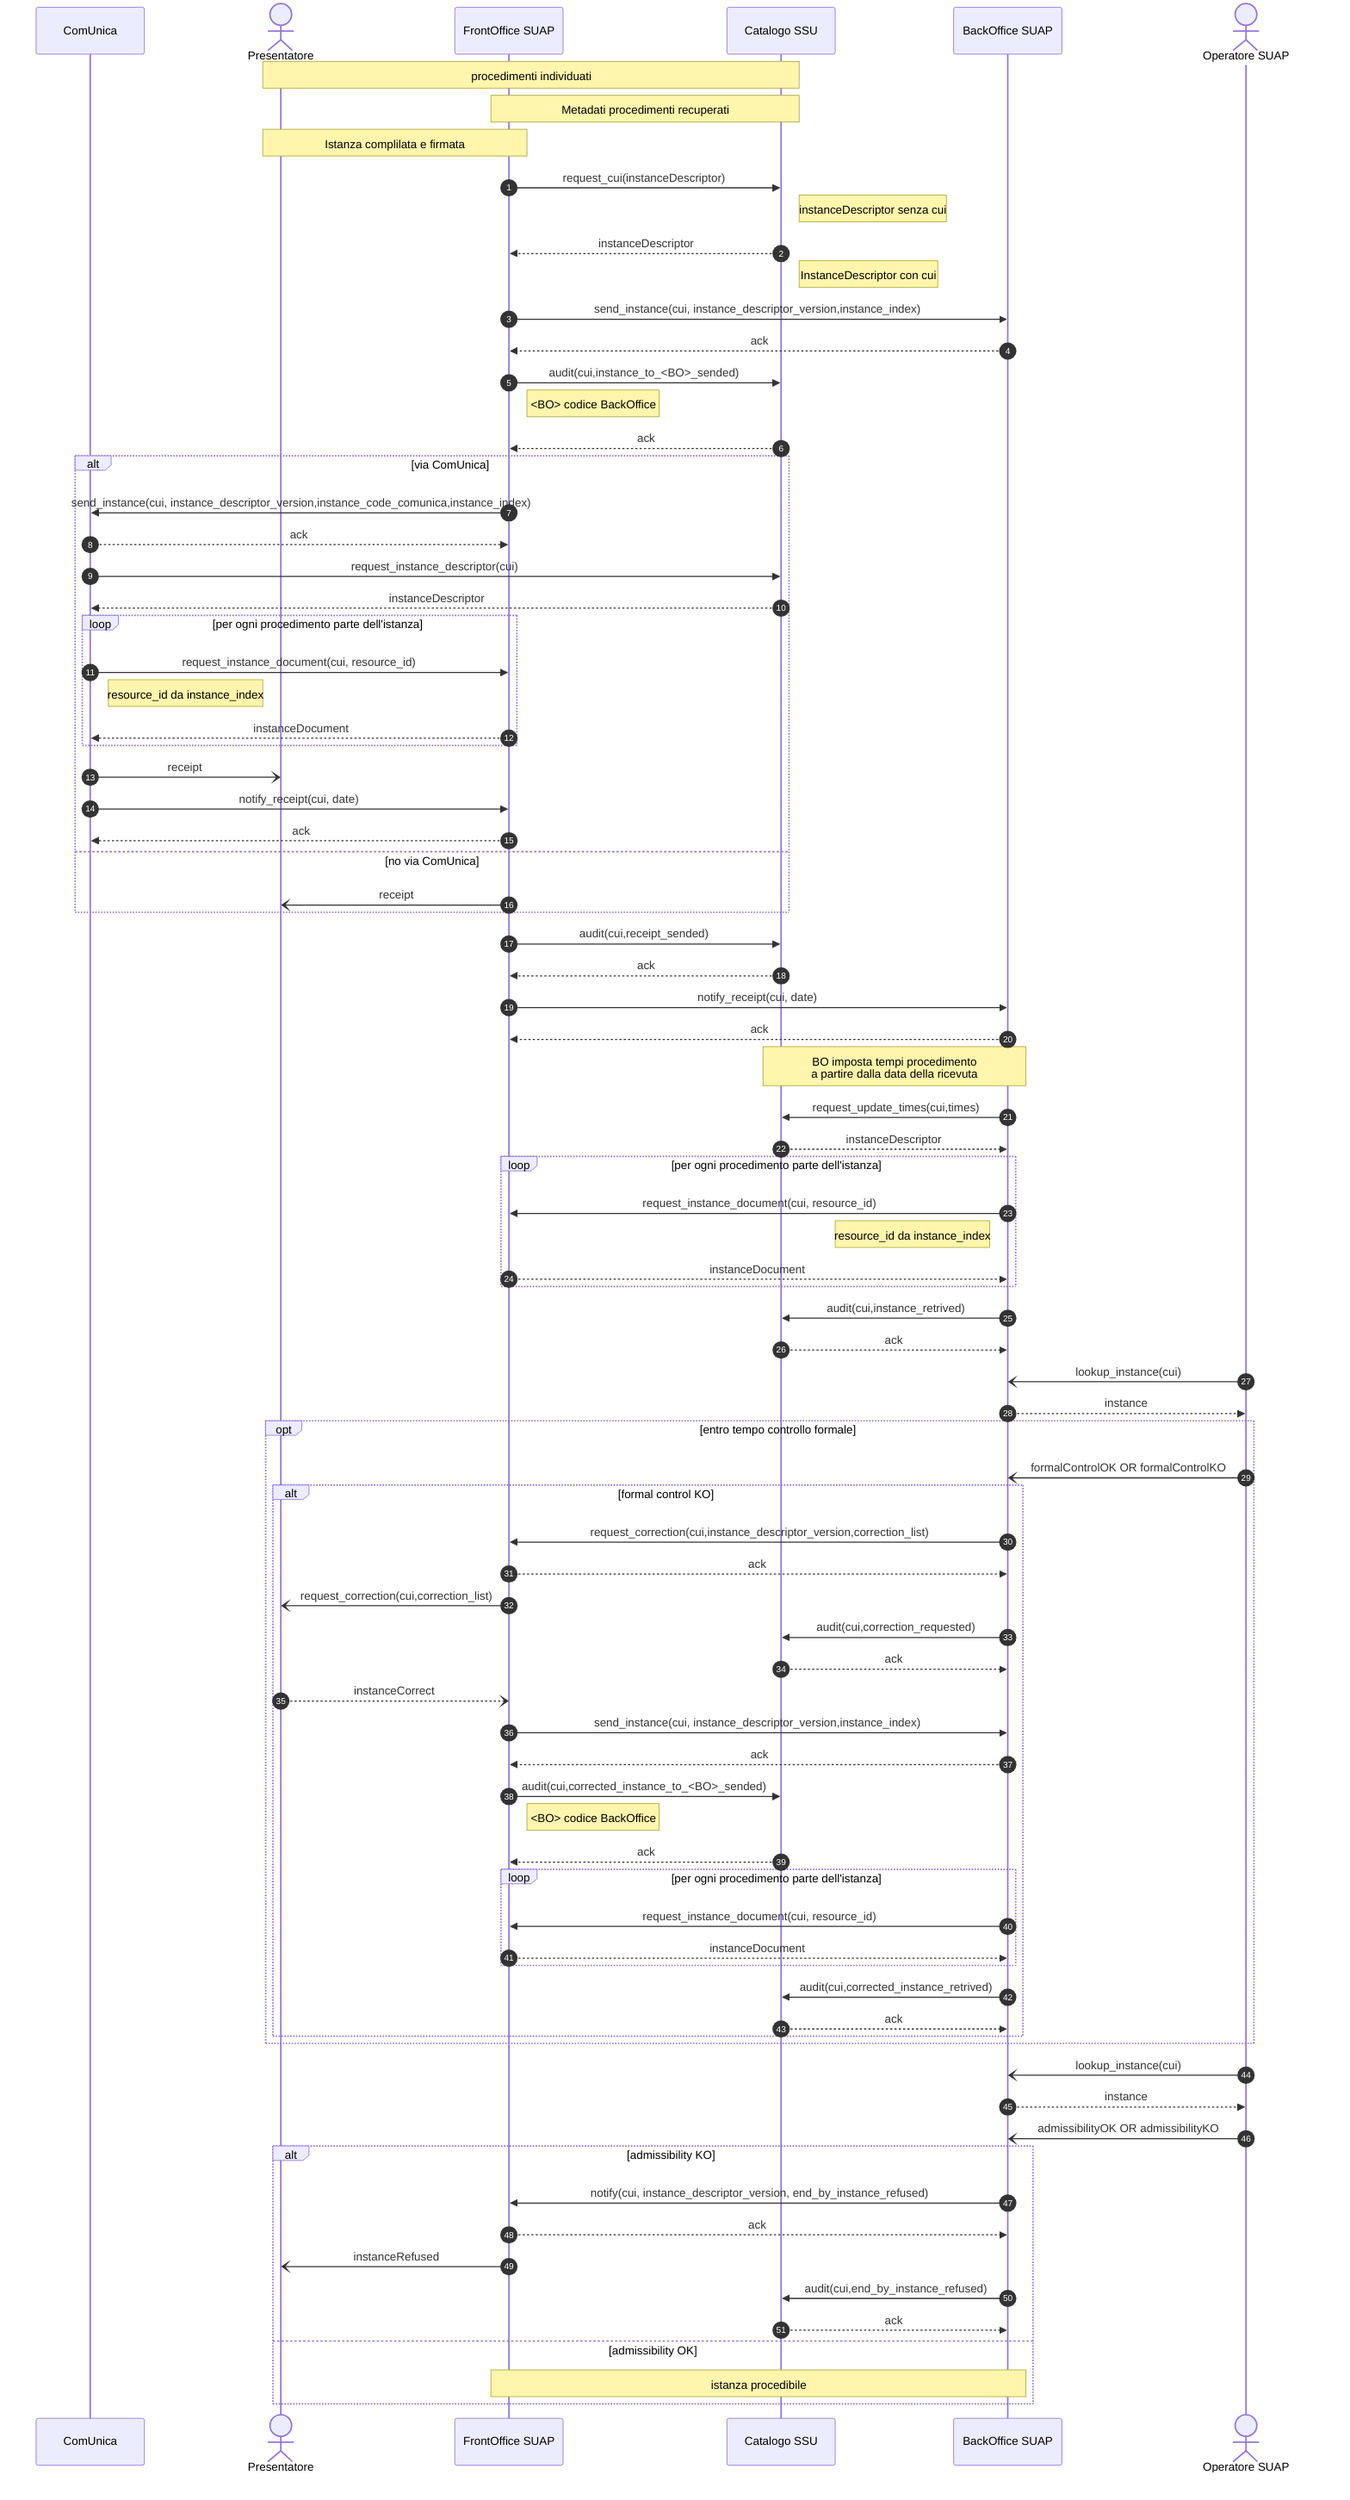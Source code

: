 sequenceDiagram
    autonumber
    
    participant CU as ComUnica
    actor P as Presentatore    
    participant F as FrontOffice SUAP
    participant C as Catalogo SSU    
    participant B as BackOffice SUAP    
    actor O as Operatore SUAP    
   
    note over P,C: procedimenti individuati
    note over F,C: Metadati procedimenti recuperati
    note over P,F: Istanza complilata e firmata
    
   
    F ->> C: request_cui(instanceDescriptor)
    note right of C: instanceDescriptor senza cui
    C -->> F: instanceDescriptor
    note right of C: InstanceDescriptor con cui

    F ->> B: send_instance(cui, instance_descriptor_version,instance_index)
    B -->> F: ack
    F ->> C: audit(cui,instance_to_<BO>_sended)
    note right of F: <BO> codice BackOffice
    C -->> F: ack

    alt via ComUnica
	    F ->> CU: send_instance(cui, instance_descriptor_version,instance_code_comunica,instance_index)
		CU -->> F: ack
		CU ->> C: request_instance_descriptor(cui)
		C -->> CU: instanceDescriptor
		
        loop per ogni procedimento parte dell'istanza
        CU ->> F:  request_instance_document(cui, resource_id)
        note right of CU: resource_id da instance_index
        F -->> CU: instanceDocument
        end
        
        CU -) P: receipt
        CU ->> F: notify_receipt(cui, date)
        F -->> CU: ack
    else no via ComUnica
        F -) P: receipt
    end

    F ->> C: audit(cui,receipt_sended)
    C -->> F: ack

    F ->> B: notify_receipt(cui, date)
    B -->> F: ack
    
    note over  B,C: BO imposta tempi procedimento<br/>a partire dalla data della ricevuta
    B ->> C: request_update_times(cui,times)
    C -->> B: instanceDescriptor

    loop per ogni procedimento parte dell'istanza 
    B ->> F: request_instance_document(cui, resource_id)
    note left of B: resource_id da instance_index
    F -->> B: instanceDocument
    end
    B ->> C: audit(cui,instance_retrived)
    C -->> B: ack
    

    O -) B: lookup_instance(cui)
    B -->> O: instance
        
    opt entro tempo controllo formale
        O -) B: formalControlOK OR formalControlKO
        alt formal control KO
            B ->> F: request_correction(cui,instance_descriptor_version,correction_list)
            F -->> B: ack
            F -) P: request_correction(cui,correction_list)
            B ->> C: audit(cui,correction_requested)
            C -->> B: ack
            P --) F: instanceCorrect
            F ->> B: send_instance(cui, instance_descriptor_version,instance_index)
            B -->> F: ack
            F ->> C: audit(cui,corrected_instance_to_<BO>_sended)
            note right of F: <BO> codice BackOffice
            C -->> F: ack
            loop per ogni procedimento parte dell'istanza 
            B ->> F: request_instance_document(cui, resource_id)
            F -->> B: instanceDocument
            end
            B ->> C: audit(cui,corrected_instance_retrived)
            C -->> B: ack           
        end
    end

    O -) B: lookup_instance(cui)
    B -->> O: instance
    O -) B: admissibilityOK OR admissibilityKO
    
    alt admissibility KO
        B ->> F: notify(cui, instance_descriptor_version, end_by_instance_refused)
        F -->> B: ack
        F -) P: instanceRefused            
        B ->> C: audit(cui,end_by_instance_refused)
        C -->> B: ack                        
    else admissibility OK
        
    Note over B,F: istanza procedibile
       
end
